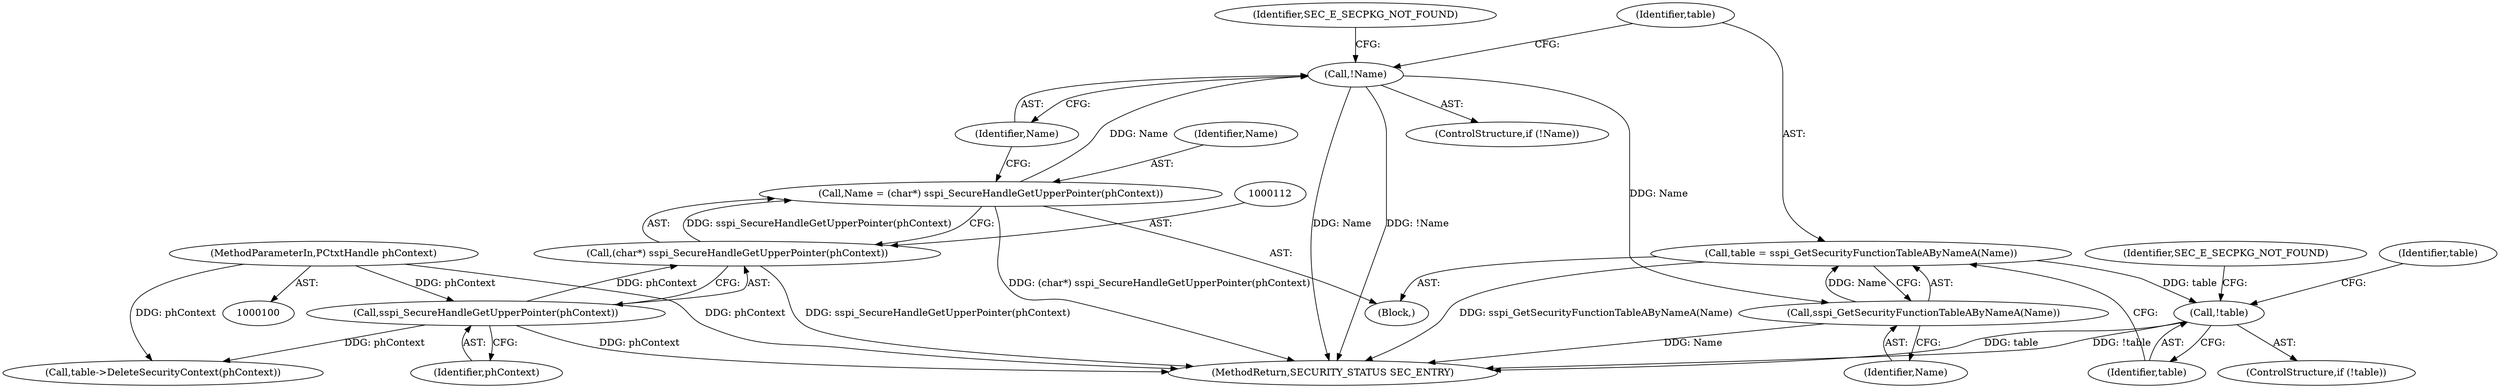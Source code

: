 digraph "0_FreeRDP_0773bb9303d24473fe1185d85a424dfe159aff53_3@pointer" {
"1000120" [label="(Call,table = sspi_GetSecurityFunctionTableAByNameA(Name))"];
"1000122" [label="(Call,sspi_GetSecurityFunctionTableAByNameA(Name))"];
"1000116" [label="(Call,!Name)"];
"1000109" [label="(Call,Name = (char*) sspi_SecureHandleGetUpperPointer(phContext))"];
"1000111" [label="(Call,(char*) sspi_SecureHandleGetUpperPointer(phContext))"];
"1000113" [label="(Call,sspi_SecureHandleGetUpperPointer(phContext))"];
"1000101" [label="(MethodParameterIn,PCtxtHandle phContext)"];
"1000125" [label="(Call,!table)"];
"1000110" [label="(Identifier,Name)"];
"1000111" [label="(Call,(char*) sspi_SecureHandleGetUpperPointer(phContext))"];
"1000114" [label="(Identifier,phContext)"];
"1000116" [label="(Call,!Name)"];
"1000117" [label="(Identifier,Name)"];
"1000121" [label="(Identifier,table)"];
"1000139" [label="(Call,table->DeleteSecurityContext(phContext))"];
"1000120" [label="(Call,table = sspi_GetSecurityFunctionTableAByNameA(Name))"];
"1000115" [label="(ControlStructure,if (!Name))"];
"1000102" [label="(Block,)"];
"1000126" [label="(Identifier,table)"];
"1000128" [label="(Identifier,SEC_E_SECPKG_NOT_FOUND)"];
"1000125" [label="(Call,!table)"];
"1000132" [label="(Identifier,table)"];
"1000119" [label="(Identifier,SEC_E_SECPKG_NOT_FOUND)"];
"1000101" [label="(MethodParameterIn,PCtxtHandle phContext)"];
"1000123" [label="(Identifier,Name)"];
"1000124" [label="(ControlStructure,if (!table))"];
"1000113" [label="(Call,sspi_SecureHandleGetUpperPointer(phContext))"];
"1000109" [label="(Call,Name = (char*) sspi_SecureHandleGetUpperPointer(phContext))"];
"1000122" [label="(Call,sspi_GetSecurityFunctionTableAByNameA(Name))"];
"1000143" [label="(MethodReturn,SECURITY_STATUS SEC_ENTRY)"];
"1000120" -> "1000102"  [label="AST: "];
"1000120" -> "1000122"  [label="CFG: "];
"1000121" -> "1000120"  [label="AST: "];
"1000122" -> "1000120"  [label="AST: "];
"1000126" -> "1000120"  [label="CFG: "];
"1000120" -> "1000143"  [label="DDG: sspi_GetSecurityFunctionTableAByNameA(Name)"];
"1000122" -> "1000120"  [label="DDG: Name"];
"1000120" -> "1000125"  [label="DDG: table"];
"1000122" -> "1000123"  [label="CFG: "];
"1000123" -> "1000122"  [label="AST: "];
"1000122" -> "1000143"  [label="DDG: Name"];
"1000116" -> "1000122"  [label="DDG: Name"];
"1000116" -> "1000115"  [label="AST: "];
"1000116" -> "1000117"  [label="CFG: "];
"1000117" -> "1000116"  [label="AST: "];
"1000119" -> "1000116"  [label="CFG: "];
"1000121" -> "1000116"  [label="CFG: "];
"1000116" -> "1000143"  [label="DDG: Name"];
"1000116" -> "1000143"  [label="DDG: !Name"];
"1000109" -> "1000116"  [label="DDG: Name"];
"1000109" -> "1000102"  [label="AST: "];
"1000109" -> "1000111"  [label="CFG: "];
"1000110" -> "1000109"  [label="AST: "];
"1000111" -> "1000109"  [label="AST: "];
"1000117" -> "1000109"  [label="CFG: "];
"1000109" -> "1000143"  [label="DDG: (char*) sspi_SecureHandleGetUpperPointer(phContext)"];
"1000111" -> "1000109"  [label="DDG: sspi_SecureHandleGetUpperPointer(phContext)"];
"1000111" -> "1000113"  [label="CFG: "];
"1000112" -> "1000111"  [label="AST: "];
"1000113" -> "1000111"  [label="AST: "];
"1000111" -> "1000143"  [label="DDG: sspi_SecureHandleGetUpperPointer(phContext)"];
"1000113" -> "1000111"  [label="DDG: phContext"];
"1000113" -> "1000114"  [label="CFG: "];
"1000114" -> "1000113"  [label="AST: "];
"1000113" -> "1000143"  [label="DDG: phContext"];
"1000101" -> "1000113"  [label="DDG: phContext"];
"1000113" -> "1000139"  [label="DDG: phContext"];
"1000101" -> "1000100"  [label="AST: "];
"1000101" -> "1000143"  [label="DDG: phContext"];
"1000101" -> "1000139"  [label="DDG: phContext"];
"1000125" -> "1000124"  [label="AST: "];
"1000125" -> "1000126"  [label="CFG: "];
"1000126" -> "1000125"  [label="AST: "];
"1000128" -> "1000125"  [label="CFG: "];
"1000132" -> "1000125"  [label="CFG: "];
"1000125" -> "1000143"  [label="DDG: !table"];
"1000125" -> "1000143"  [label="DDG: table"];
}
